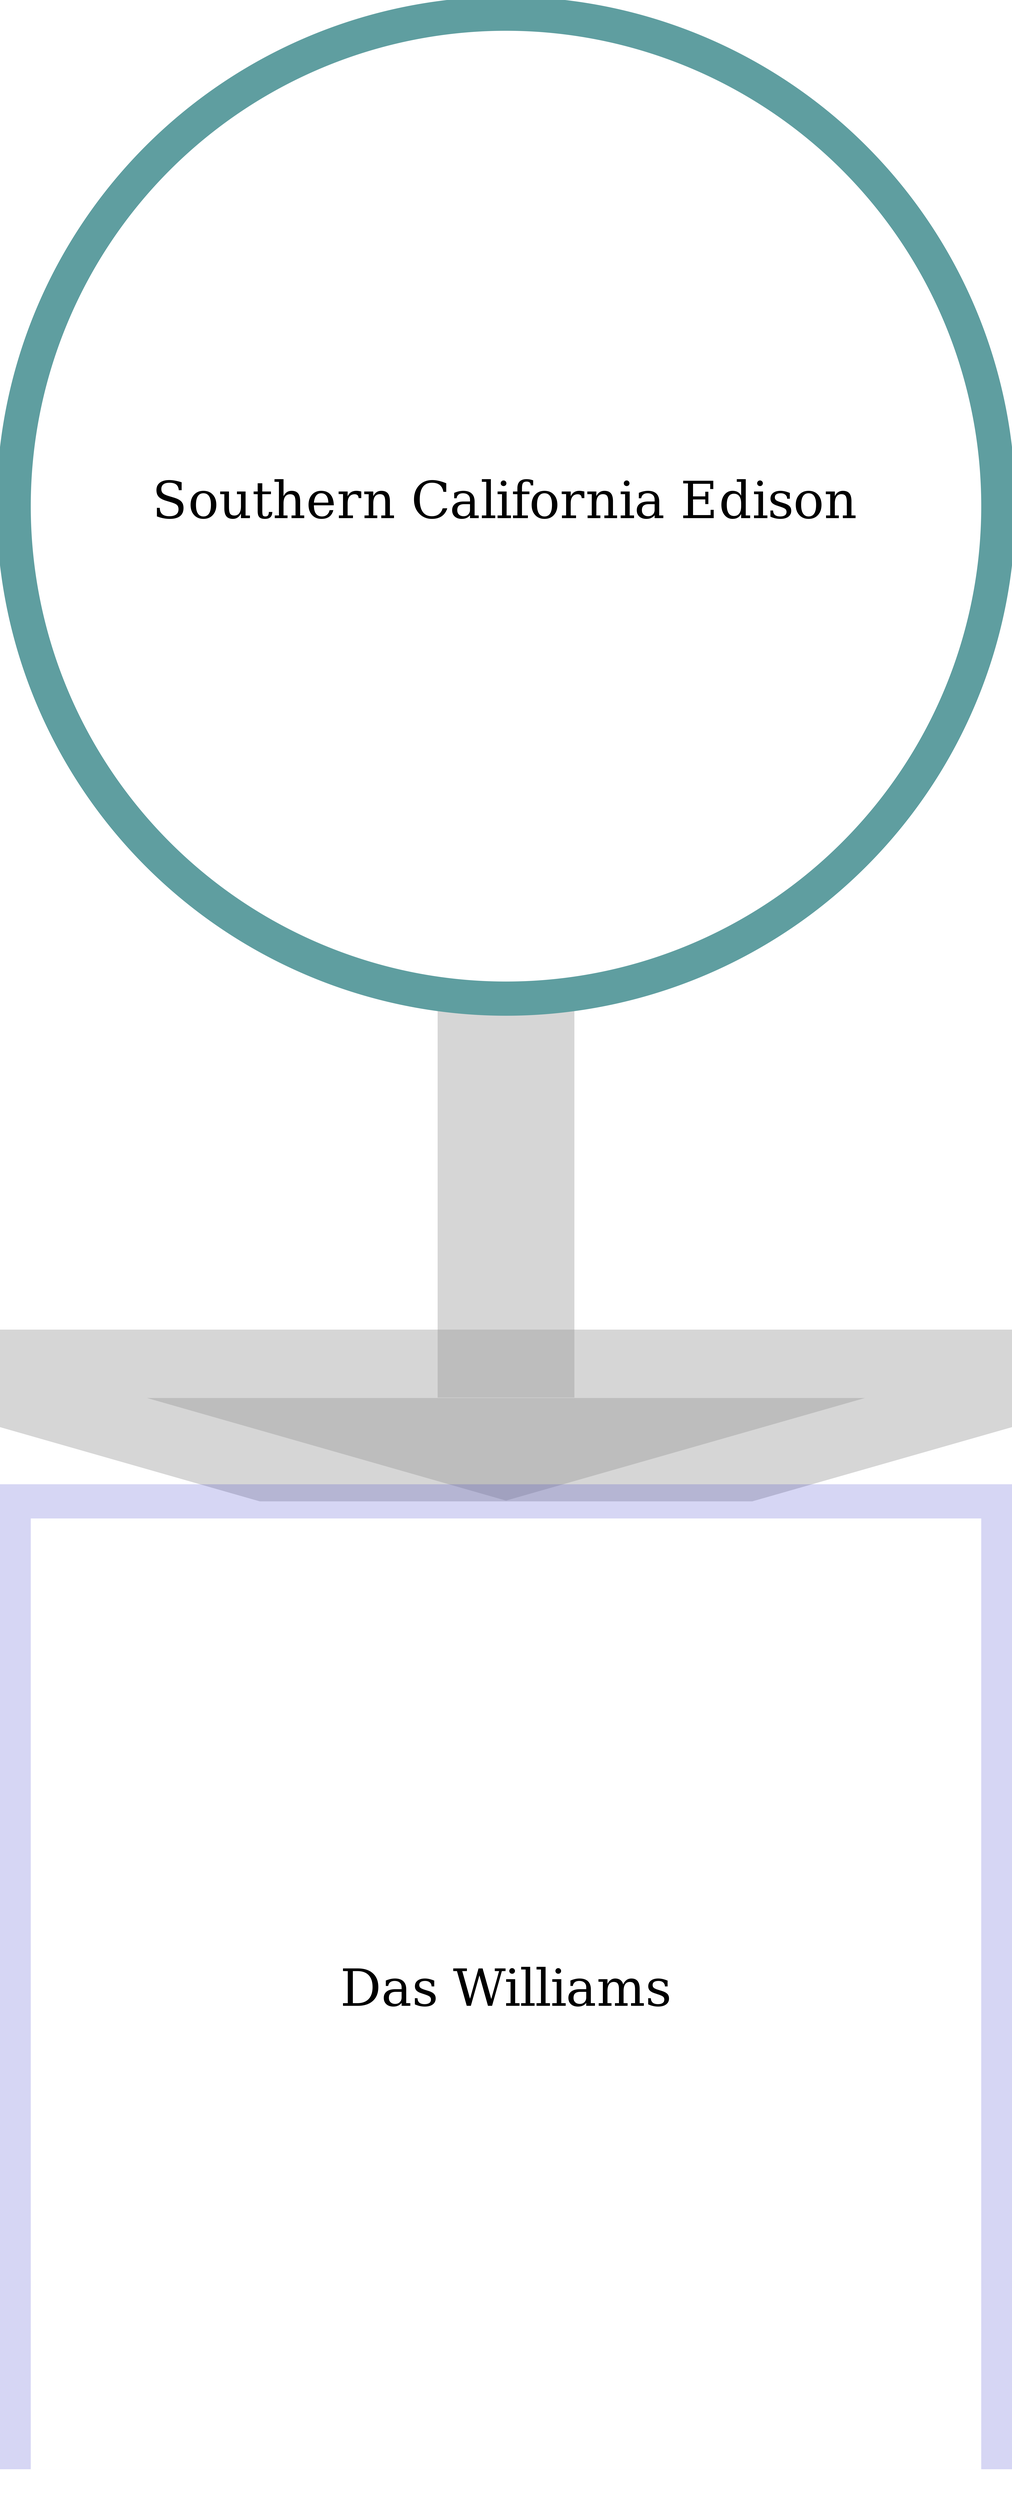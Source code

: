 digraph G {
	graph [outputorder=edgesfirst, truecolor=true, size="1000,1000!", dpi=96, bgcolor="#FFFFFF", splines=curved, epsilon="0.0", layoutEngine=neato, fontsize=90, fontcolor=blue, start=self];
	node [label="\N", style="setlinewidth(10), filled", fontsize=15, fixedsize=1, imagescale=true, regular=true];
	graph [bb="0,0,493.65,493.65"];
	29851 [label="Southern California Edison", width=4, href=a, transaction_id="16f02c5464de6a2dc4852a22470b75f8", company_id=29851, company_name="Southern California Edison", amount="1275.00", recipient_ext_id=142109, industry="Electric Power Utilities", image="../www/com_images/c127.png", sitecode=coal, contributor_type=I, id=29851, total_dollars="1275.00", type=donors, value="1275.00", dir="/home/dameat/public_html/state_dem/njq/NodeViz", color=cadetblue, shape=circle, fillcolor="#ffffff", tooltip="Southern California Edison (Gave $1,275)", label_zoom_level=8, click="this.selectNode('29851'); this.panToNode('29851');", target=29851, pos="348.65,348.65", height=4];
	142109 [label="Das Williams", width=4, href=a, image="../www/can_images/142109.jpg", id=142109, total_dollars=1275, type=candidates, value=1275, color="#3333cc33", shape=square, fillcolor="#ffffff", tooltip="Das Williams (Received $1,275)", label_zoom_level=6, click="this.selectNode('142109'); this.panToNode('142109');", target=142109, state=CA, term=2010, district="CA-35", party=D, candidate_name="Das Williams", pos="145,145", height=4];
	29851 -> 142109 [len=4, style="setlinewidth(40)", labelfloat=true, arrowhead=normal, arrowsize=3, color="#99999966", fontsize=15, minlen=4, href=a, weight="1275.00", toId=142109, fromId=29851, value="1275.00", id="142109_29851", type=donations, tooltip="$1,275 from Southern California Edison to Das Williams", target="142109_29851", pos="e,246.53,246.53 246.82,246.82 246.77,246.77 246.72,246.72 246.67,246.67"];
}
